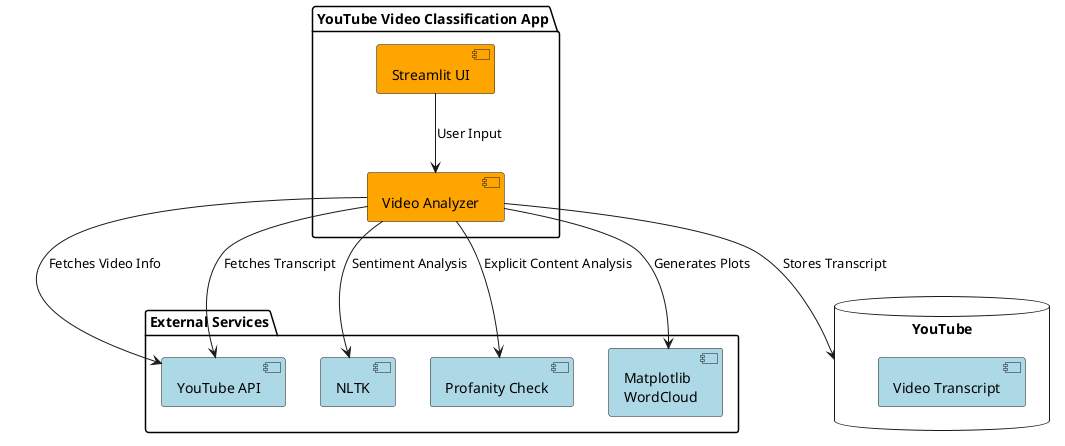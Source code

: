 @startuml
!define ICONURL https://raw.githubusercontent.com/rabelenda/cicon-plantuml-sprites/v10.0/sprites
!define ICONSIZE 32

!define HEADER class abstract, non-sizable

package "YouTube Video Classification App" {
  [Streamlit UI] as UI #orange
  [Video Analyzer] as Analyzer #orange
}

package "External Services" {
  [YouTube API] as YouTubeAPI #lightblue
  [NLTK] as NLTK #lightblue
  [Profanity Check] as ProfanityCheck #lightblue
  [Matplotlib\nWordCloud] as Plotting #lightblue
}

database "YouTube" {
  [Video Transcript] #lightblue
}

[UI] --> [Analyzer] : User Input
[Analyzer] --> [YouTubeAPI] : Fetches Video Info
[Analyzer] --> [YouTubeAPI] : Fetches Transcript
[Analyzer] --> [NLTK] : Sentiment Analysis
[Analyzer] --> [ProfanityCheck] : Explicit Content Analysis
[Analyzer] --> [Plotting] : Generates Plots
[Analyzer] --> [YouTube] : Stores Transcript


@enduml
